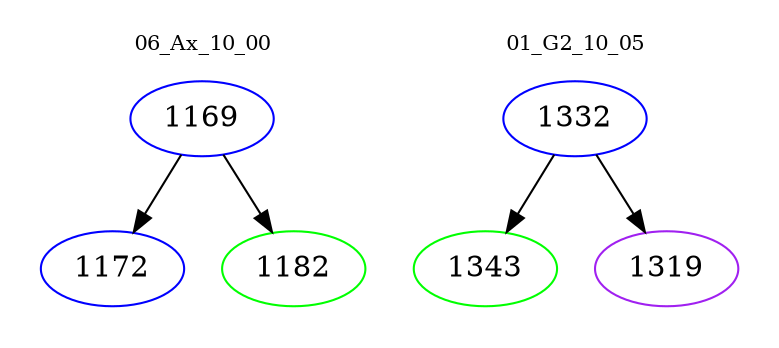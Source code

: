 digraph{
subgraph cluster_0 {
color = white
label = "06_Ax_10_00";
fontsize=10;
T0_1169 [label="1169", color="blue"]
T0_1169 -> T0_1172 [color="black"]
T0_1172 [label="1172", color="blue"]
T0_1169 -> T0_1182 [color="black"]
T0_1182 [label="1182", color="green"]
}
subgraph cluster_1 {
color = white
label = "01_G2_10_05";
fontsize=10;
T1_1332 [label="1332", color="blue"]
T1_1332 -> T1_1343 [color="black"]
T1_1343 [label="1343", color="green"]
T1_1332 -> T1_1319 [color="black"]
T1_1319 [label="1319", color="purple"]
}
}
